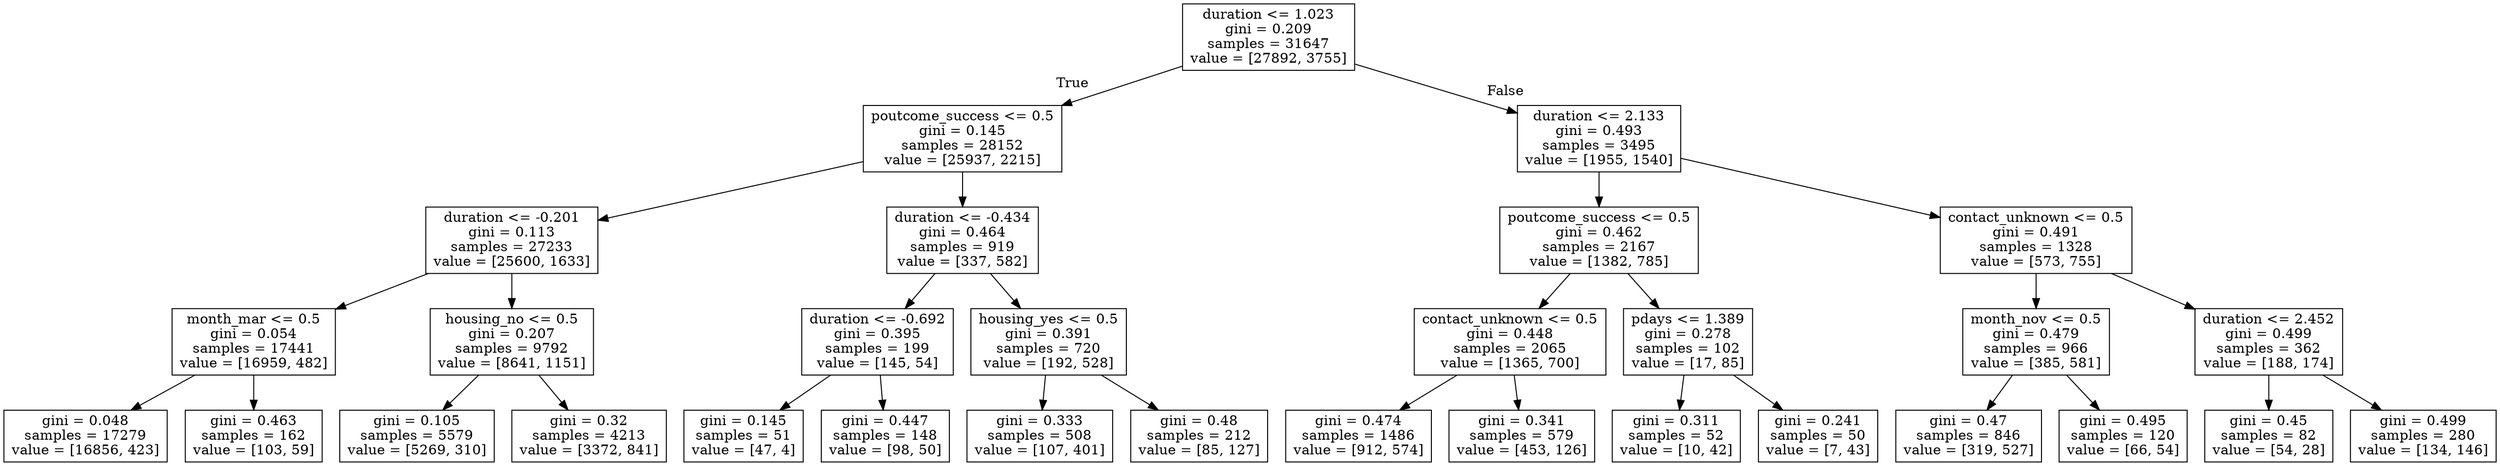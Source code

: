 digraph Tree {
node [shape=box] ;
0 [label="duration <= 1.023\ngini = 0.209\nsamples = 31647\nvalue = [27892, 3755]"] ;
1 [label="poutcome_success <= 0.5\ngini = 0.145\nsamples = 28152\nvalue = [25937, 2215]"] ;
0 -> 1 [labeldistance=2.5, labelangle=45, headlabel="True"] ;
2 [label="duration <= -0.201\ngini = 0.113\nsamples = 27233\nvalue = [25600, 1633]"] ;
1 -> 2 ;
3 [label="month_mar <= 0.5\ngini = 0.054\nsamples = 17441\nvalue = [16959, 482]"] ;
2 -> 3 ;
4 [label="gini = 0.048\nsamples = 17279\nvalue = [16856, 423]"] ;
3 -> 4 ;
5 [label="gini = 0.463\nsamples = 162\nvalue = [103, 59]"] ;
3 -> 5 ;
6 [label="housing_no <= 0.5\ngini = 0.207\nsamples = 9792\nvalue = [8641, 1151]"] ;
2 -> 6 ;
7 [label="gini = 0.105\nsamples = 5579\nvalue = [5269, 310]"] ;
6 -> 7 ;
8 [label="gini = 0.32\nsamples = 4213\nvalue = [3372, 841]"] ;
6 -> 8 ;
9 [label="duration <= -0.434\ngini = 0.464\nsamples = 919\nvalue = [337, 582]"] ;
1 -> 9 ;
10 [label="duration <= -0.692\ngini = 0.395\nsamples = 199\nvalue = [145, 54]"] ;
9 -> 10 ;
11 [label="gini = 0.145\nsamples = 51\nvalue = [47, 4]"] ;
10 -> 11 ;
12 [label="gini = 0.447\nsamples = 148\nvalue = [98, 50]"] ;
10 -> 12 ;
13 [label="housing_yes <= 0.5\ngini = 0.391\nsamples = 720\nvalue = [192, 528]"] ;
9 -> 13 ;
14 [label="gini = 0.333\nsamples = 508\nvalue = [107, 401]"] ;
13 -> 14 ;
15 [label="gini = 0.48\nsamples = 212\nvalue = [85, 127]"] ;
13 -> 15 ;
16 [label="duration <= 2.133\ngini = 0.493\nsamples = 3495\nvalue = [1955, 1540]"] ;
0 -> 16 [labeldistance=2.5, labelangle=-45, headlabel="False"] ;
17 [label="poutcome_success <= 0.5\ngini = 0.462\nsamples = 2167\nvalue = [1382, 785]"] ;
16 -> 17 ;
18 [label="contact_unknown <= 0.5\ngini = 0.448\nsamples = 2065\nvalue = [1365, 700]"] ;
17 -> 18 ;
19 [label="gini = 0.474\nsamples = 1486\nvalue = [912, 574]"] ;
18 -> 19 ;
20 [label="gini = 0.341\nsamples = 579\nvalue = [453, 126]"] ;
18 -> 20 ;
21 [label="pdays <= 1.389\ngini = 0.278\nsamples = 102\nvalue = [17, 85]"] ;
17 -> 21 ;
22 [label="gini = 0.311\nsamples = 52\nvalue = [10, 42]"] ;
21 -> 22 ;
23 [label="gini = 0.241\nsamples = 50\nvalue = [7, 43]"] ;
21 -> 23 ;
24 [label="contact_unknown <= 0.5\ngini = 0.491\nsamples = 1328\nvalue = [573, 755]"] ;
16 -> 24 ;
25 [label="month_nov <= 0.5\ngini = 0.479\nsamples = 966\nvalue = [385, 581]"] ;
24 -> 25 ;
26 [label="gini = 0.47\nsamples = 846\nvalue = [319, 527]"] ;
25 -> 26 ;
27 [label="gini = 0.495\nsamples = 120\nvalue = [66, 54]"] ;
25 -> 27 ;
28 [label="duration <= 2.452\ngini = 0.499\nsamples = 362\nvalue = [188, 174]"] ;
24 -> 28 ;
29 [label="gini = 0.45\nsamples = 82\nvalue = [54, 28]"] ;
28 -> 29 ;
30 [label="gini = 0.499\nsamples = 280\nvalue = [134, 146]"] ;
28 -> 30 ;
}